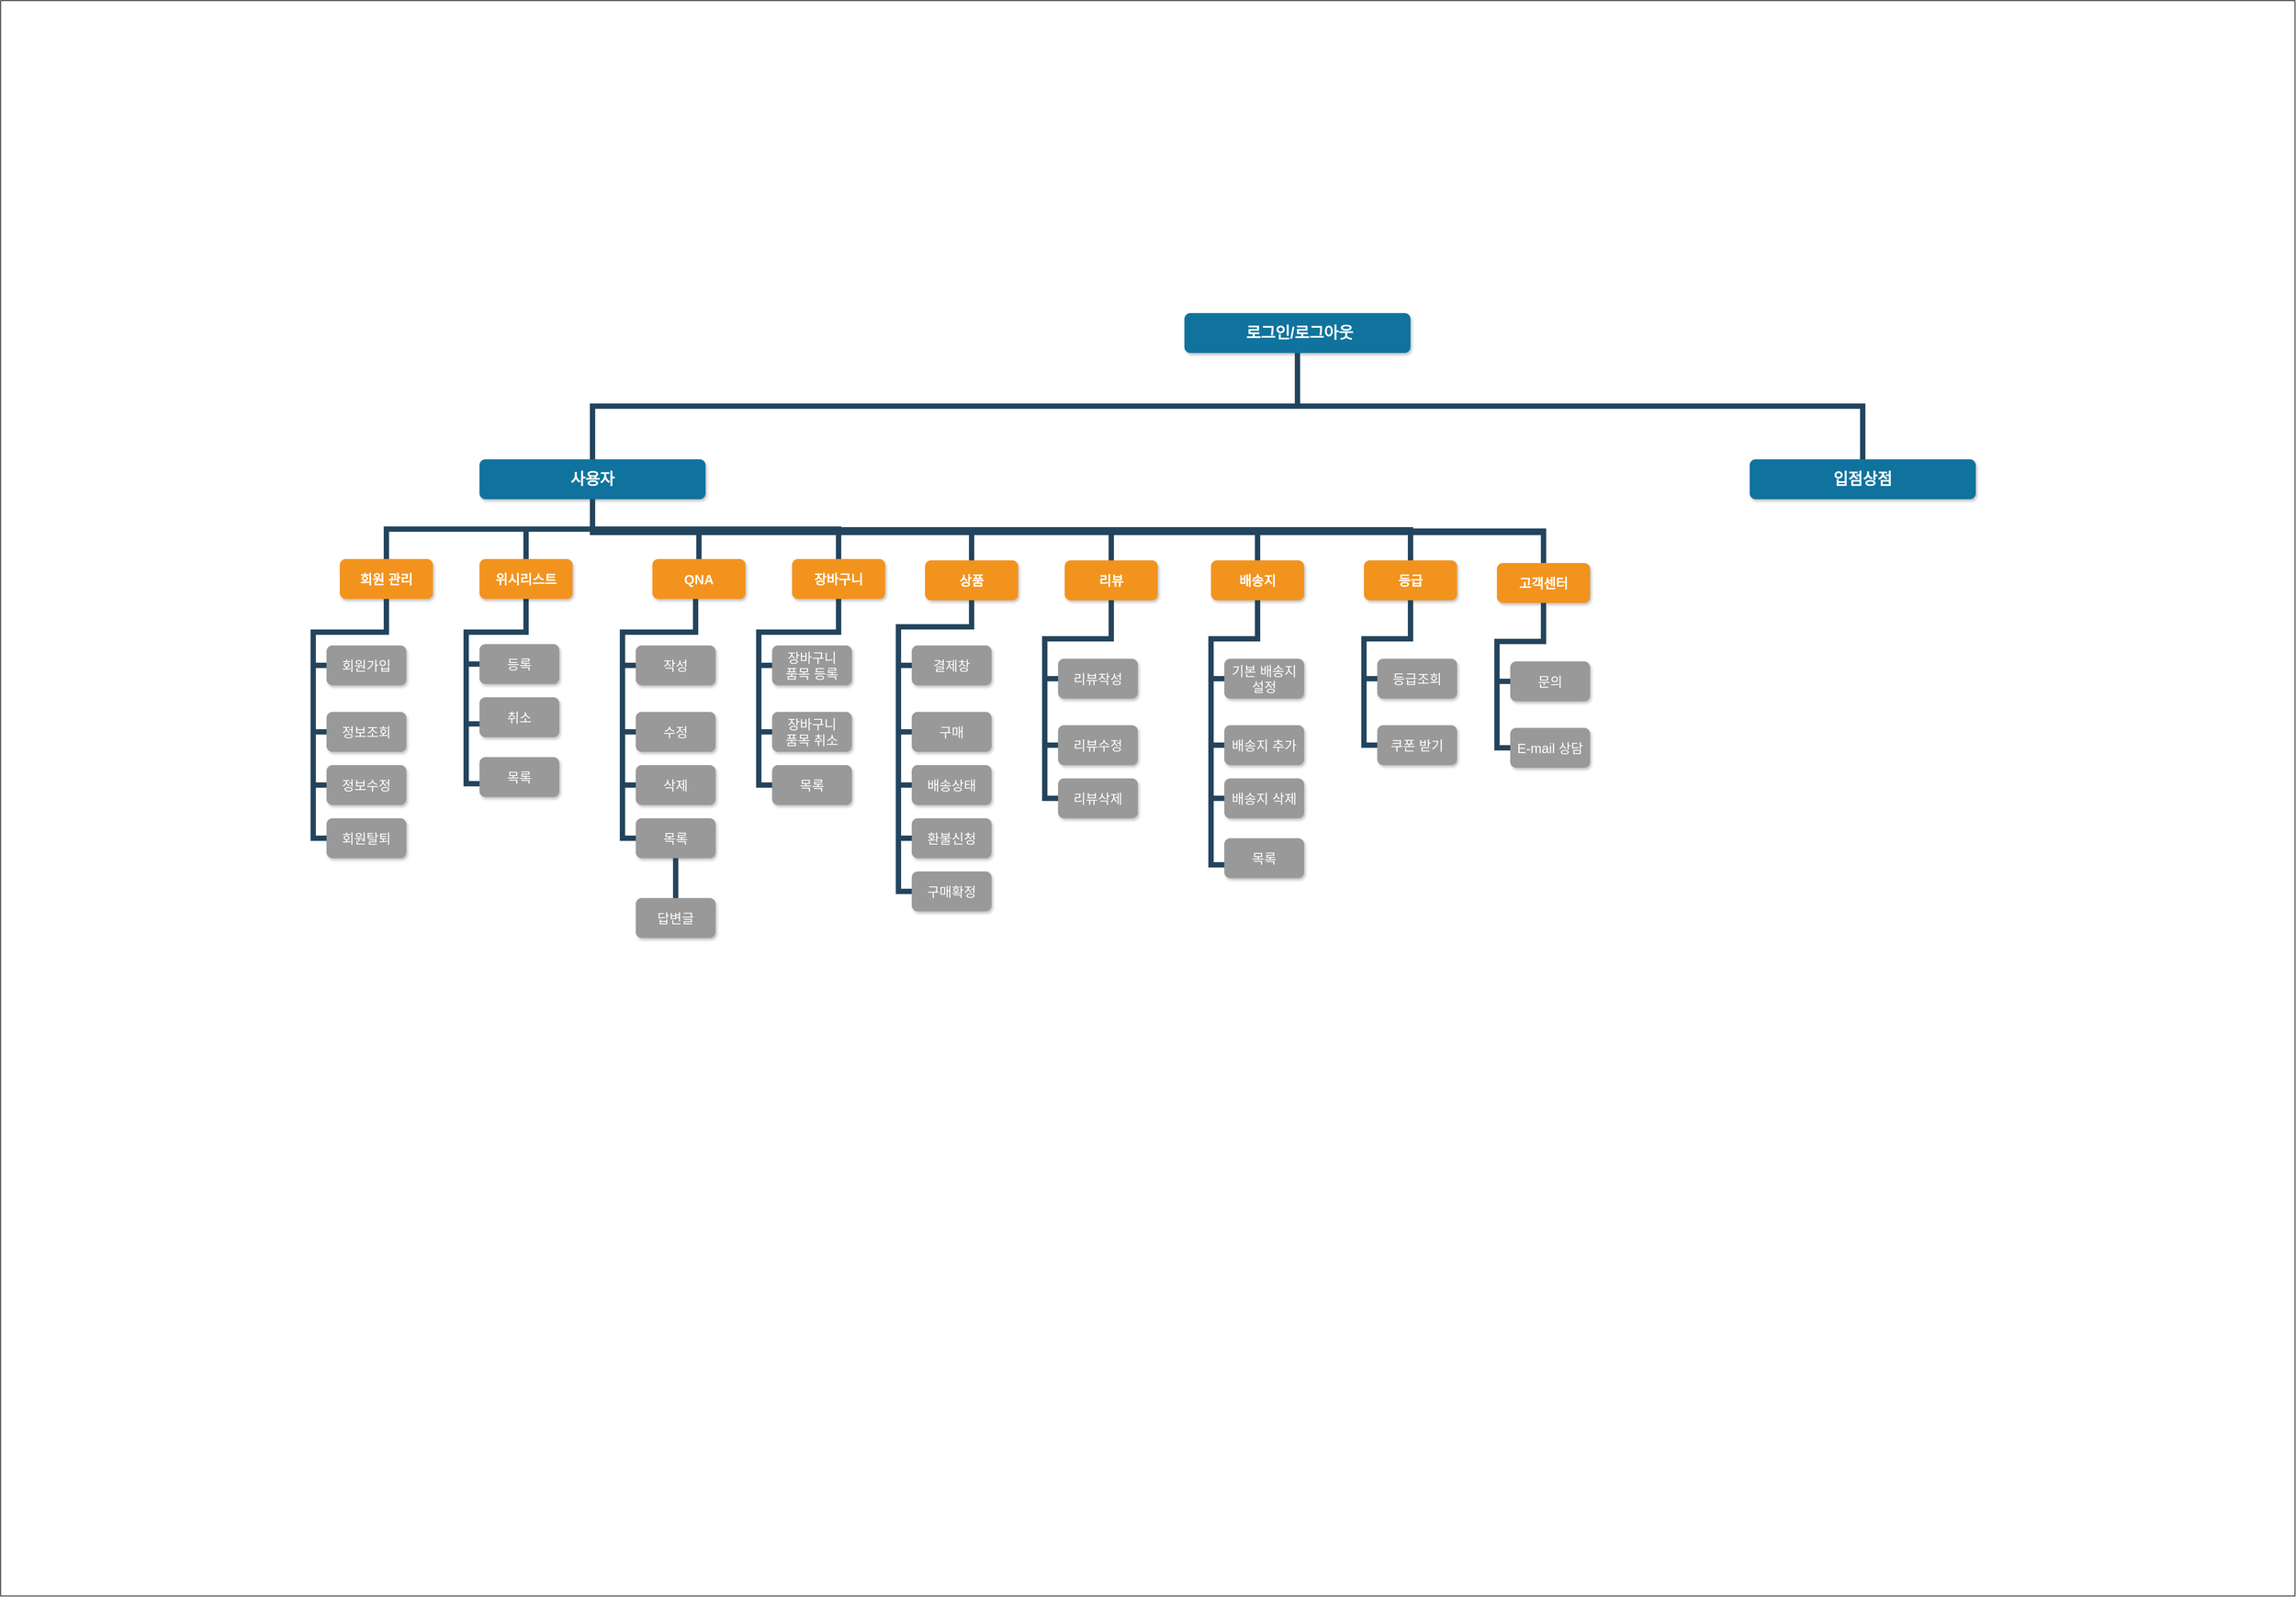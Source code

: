 <mxfile version="12.9.9" type="device"><diagram name="Page-1" id="64c3da0e-402f-94eb-ee01-a36477274f13"><mxGraphModel dx="2982" dy="2594" grid="1" gridSize="10" guides="1" tooltips="1" connect="1" arrows="1" fold="1" page="1" pageScale="1" pageWidth="1169" pageHeight="826" background="#ffffff" math="0" shadow="0"><root><mxCell id="0"/><mxCell id="1" parent="0"/><mxCell id="Bt4oq-Rtbrqn-x295U_v-329" value="" style="rounded=0;whiteSpace=wrap;html=1;fontSize=20;" vertex="1" parent="1"><mxGeometry x="-350" y="-670" width="3450" height="2400" as="geometry"/></mxCell><mxCell id="2" value="사용자" style="whiteSpace=wrap;rounded=1;shadow=1;fillColor=#10739E;strokeColor=none;fontColor=#FFFFFF;fontStyle=1;fontSize=24" parent="1" vertex="1"><mxGeometry x="370" y="20" width="340" height="60" as="geometry"/></mxCell><mxCell id="3" value="회원 관리" style="whiteSpace=wrap;rounded=1;fillColor=#F2931E;strokeColor=none;shadow=1;fontColor=#FFFFFF;fontStyle=1;fontSize=20;" parent="1" vertex="1"><mxGeometry x="160" y="170.0" width="140" height="60" as="geometry"/></mxCell><mxCell id="6" value="장바구니" style="whiteSpace=wrap;rounded=1;fillColor=#F2931E;strokeColor=none;shadow=1;fontColor=#FFFFFF;fontStyle=1;fontSize=20;" parent="1" vertex="1"><mxGeometry x="840" y="170.0" width="140" height="60" as="geometry"/></mxCell><mxCell id="7" value="상품" style="whiteSpace=wrap;rounded=1;fillColor=#F2931E;strokeColor=none;shadow=1;fontColor=#FFFFFF;fontStyle=1;fontSize=20;" parent="1" vertex="1"><mxGeometry x="1040" y="172.0" width="140" height="60" as="geometry"/></mxCell><mxCell id="45" value="등록" style="whiteSpace=wrap;rounded=1;fillColor=#999999;strokeColor=none;shadow=1;fontColor=#FFFFFF;fontStyle=0;fontSize=20;" parent="1" vertex="1"><mxGeometry x="370.0" y="298.0" width="120" height="60" as="geometry"/></mxCell><mxCell id="46" value="취소" style="whiteSpace=wrap;rounded=1;fillColor=#999999;strokeColor=none;shadow=1;fontColor=#FFFFFF;fontStyle=0;fontSize=20;" parent="1" vertex="1"><mxGeometry x="370.0" y="378.0" width="120" height="60" as="geometry"/></mxCell><mxCell id="103" value="" style="edgeStyle=elbowEdgeStyle;elbow=vertical;rounded=0;fontColor=#000000;endArrow=none;endFill=0;strokeWidth=8;strokeColor=#23445D;" parent="1" source="3" edge="1"><mxGeometry width="100" height="100" relative="1" as="geometry"><mxPoint x="20" y="290" as="sourcePoint"/><mxPoint x="120" y="330" as="targetPoint"/></mxGeometry></mxCell><mxCell id="105" value="" style="edgeStyle=elbowEdgeStyle;elbow=horizontal;rounded=0;fontColor=#000000;endArrow=none;endFill=0;strokeWidth=8;strokeColor=#23445D;" parent="1" edge="1"><mxGeometry width="100" height="100" relative="1" as="geometry"><mxPoint x="140" y="330" as="sourcePoint"/><mxPoint x="140" y="430" as="targetPoint"/><Array as="points"><mxPoint x="120" y="380"/></Array></mxGeometry></mxCell><mxCell id="106" value="" style="edgeStyle=elbowEdgeStyle;elbow=horizontal;rounded=0;fontColor=#000000;endArrow=none;endFill=0;strokeWidth=8;strokeColor=#23445D;" parent="1" edge="1"><mxGeometry width="100" height="100" relative="1" as="geometry"><mxPoint x="140" y="330" as="sourcePoint"/><mxPoint x="140" y="510" as="targetPoint"/><Array as="points"><mxPoint x="120" y="400"/></Array></mxGeometry></mxCell><mxCell id="110" value="" style="edgeStyle=elbowEdgeStyle;elbow=horizontal;rounded=0;fontColor=#000000;endArrow=none;endFill=0;strokeWidth=8;strokeColor=#23445D;" parent="1" edge="1"><mxGeometry width="100" height="100" relative="1" as="geometry"><mxPoint x="140" y="330" as="sourcePoint"/><mxPoint x="140" y="590" as="targetPoint"/><Array as="points"><mxPoint x="120" y="430"/></Array></mxGeometry></mxCell><mxCell id="116" value="" style="edgeStyle=elbowEdgeStyle;elbow=vertical;rounded=0;fontColor=#000000;endArrow=none;endFill=0;strokeWidth=8;strokeColor=#23445D;exitX=0.5;exitY=1;exitDx=0;exitDy=0;" parent="1" source="Bt4oq-Rtbrqn-x295U_v-244" edge="1"><mxGeometry width="100" height="100" relative="1" as="geometry"><mxPoint x="528.5" y="230" as="sourcePoint"/><mxPoint x="350" y="330" as="targetPoint"/></mxGeometry></mxCell><mxCell id="118" value="" style="edgeStyle=elbowEdgeStyle;elbow=horizontal;rounded=0;fontColor=#000000;endArrow=none;endFill=0;strokeWidth=8;strokeColor=#23445D;" parent="1" target="45" edge="1"><mxGeometry width="100" height="100" relative="1" as="geometry"><mxPoint x="370.0" y="328" as="sourcePoint"/><mxPoint x="360.0" y="428" as="targetPoint"/><Array as="points"><mxPoint x="350" y="378"/></Array></mxGeometry></mxCell><mxCell id="119" value="" style="edgeStyle=elbowEdgeStyle;elbow=horizontal;rounded=0;fontColor=#000000;endArrow=none;endFill=0;strokeWidth=8;strokeColor=#23445D;" parent="1" target="46" edge="1"><mxGeometry width="100" height="100" relative="1" as="geometry"><mxPoint x="370.0" y="328" as="sourcePoint"/><mxPoint x="360.0" y="508" as="targetPoint"/><Array as="points"><mxPoint x="350" y="418"/></Array></mxGeometry></mxCell><mxCell id="135" value="장바구니&#10;품목 취소" style="whiteSpace=wrap;rounded=1;fillColor=#999999;strokeColor=none;shadow=1;fontColor=#FFFFFF;fontStyle=0;fontSize=20;" parent="1" vertex="1"><mxGeometry x="810.0" y="400.0" width="120" height="60" as="geometry"/></mxCell><mxCell id="136" value="목록" style="whiteSpace=wrap;rounded=1;fillColor=#999999;strokeColor=none;shadow=1;fontColor=#FFFFFF;fontStyle=0;fontSize=20;" parent="1" vertex="1"><mxGeometry x="810.0" y="480.0" width="120" height="60" as="geometry"/></mxCell><mxCell id="145" value="" style="edgeStyle=elbowEdgeStyle;elbow=horizontal;rounded=0;fontColor=#000000;endArrow=none;endFill=0;strokeWidth=8;strokeColor=#23445D;fontSize=20;" parent="1" target="135" edge="1"><mxGeometry width="100" height="100" relative="1" as="geometry"><mxPoint x="810.0" y="330" as="sourcePoint"/><mxPoint x="800.0" y="430" as="targetPoint"/><Array as="points"><mxPoint x="790" y="380"/></Array></mxGeometry></mxCell><mxCell id="146" value="" style="edgeStyle=elbowEdgeStyle;elbow=horizontal;rounded=0;fontColor=#000000;endArrow=none;endFill=0;strokeWidth=8;strokeColor=#23445D;fontSize=20;" parent="1" target="136" edge="1"><mxGeometry width="100" height="100" relative="1" as="geometry"><mxPoint x="810.0" y="330" as="sourcePoint"/><mxPoint x="800.0" y="510" as="targetPoint"/><Array as="points"><mxPoint x="790" y="420"/></Array></mxGeometry></mxCell><mxCell id="157" value="구매" style="whiteSpace=wrap;rounded=1;fillColor=#999999;strokeColor=none;shadow=1;fontColor=#FFFFFF;fontStyle=0;fontSize=20;" parent="1" vertex="1"><mxGeometry x="1020.0" y="400.0" width="120" height="60" as="geometry"/></mxCell><mxCell id="158" value="배송상태" style="whiteSpace=wrap;rounded=1;fillColor=#999999;strokeColor=none;shadow=1;fontColor=#FFFFFF;fontStyle=0;fontSize=20;" parent="1" vertex="1"><mxGeometry x="1020" y="480.0" width="120" height="60" as="geometry"/></mxCell><mxCell id="159" value="환불신청" style="whiteSpace=wrap;rounded=1;fillColor=#999999;strokeColor=none;shadow=1;fontColor=#FFFFFF;fontStyle=0;fontSize=20;" parent="1" vertex="1"><mxGeometry x="1020.0" y="560.0" width="120" height="60" as="geometry"/></mxCell><mxCell id="160" value="구매확정" style="whiteSpace=wrap;rounded=1;fillColor=#999999;strokeColor=none;shadow=1;fontColor=#FFFFFF;fontStyle=0;fontSize=20;" parent="1" vertex="1"><mxGeometry x="1020" y="640.0" width="120" height="60" as="geometry"/></mxCell><mxCell id="167" value="" style="edgeStyle=elbowEdgeStyle;elbow=horizontal;rounded=0;fontColor=#000000;endArrow=none;endFill=0;strokeWidth=8;strokeColor=#23445D;fontSize=20;" parent="1" target="157" edge="1"><mxGeometry width="100" height="100" relative="1" as="geometry"><mxPoint x="1020" y="330" as="sourcePoint"/><mxPoint x="1010.0" y="430.0" as="targetPoint"/><Array as="points"><mxPoint x="1000" y="380.0"/></Array></mxGeometry></mxCell><mxCell id="168" value="" style="edgeStyle=elbowEdgeStyle;elbow=horizontal;rounded=0;fontColor=#000000;endArrow=none;endFill=0;strokeWidth=8;strokeColor=#23445D;fontSize=20;" parent="1" target="158" edge="1"><mxGeometry width="100" height="100" relative="1" as="geometry"><mxPoint x="1020" y="330" as="sourcePoint"/><mxPoint x="1010.0" y="510.0" as="targetPoint"/><Array as="points"><mxPoint x="1000" y="420.0"/></Array></mxGeometry></mxCell><mxCell id="170" value="" style="edgeStyle=elbowEdgeStyle;elbow=horizontal;rounded=0;fontColor=#000000;endArrow=none;endFill=0;strokeWidth=8;strokeColor=#23445D;fontSize=20;" parent="1" target="160" edge="1"><mxGeometry width="100" height="100" relative="1" as="geometry"><mxPoint x="1020" y="330" as="sourcePoint"/><mxPoint x="1010" y="670.0" as="targetPoint"/><Array as="points"><mxPoint x="1000" y="500.0"/></Array></mxGeometry></mxCell><mxCell id="171" value="" style="edgeStyle=elbowEdgeStyle;elbow=horizontal;rounded=0;fontColor=#000000;endArrow=none;endFill=0;strokeWidth=8;strokeColor=#23445D;fontSize=20;" parent="1" target="159" edge="1"><mxGeometry width="100" height="100" relative="1" as="geometry"><mxPoint x="1000" y="300" as="sourcePoint"/><mxPoint x="1010.0" y="590.0" as="targetPoint"/><Array as="points"><mxPoint x="1000" y="470.0"/></Array></mxGeometry></mxCell><mxCell id="221" value="" style="edgeStyle=elbowEdgeStyle;elbow=vertical;rounded=0;fontColor=#000000;endArrow=none;endFill=0;strokeWidth=8;strokeColor=#23445D;fontSize=20;" parent="1" source="6" edge="1"><mxGeometry width="100" height="100" relative="1" as="geometry"><mxPoint x="780" y="270" as="sourcePoint"/><mxPoint x="790" y="330" as="targetPoint"/></mxGeometry></mxCell><mxCell id="223" value="" style="edgeStyle=elbowEdgeStyle;elbow=vertical;rounded=0;fontColor=#000000;endArrow=none;endFill=0;strokeWidth=8;strokeColor=#23445D;fontSize=20;" parent="1" source="7" edge="1"><mxGeometry width="100" height="100" relative="1" as="geometry"><mxPoint x="1280" y="302" as="sourcePoint"/><mxPoint x="1000" y="312" as="targetPoint"/><Array as="points"><mxPoint x="1030" y="272"/><mxPoint x="1100" y="312"/></Array></mxGeometry></mxCell><mxCell id="229" value="" style="edgeStyle=elbowEdgeStyle;elbow=vertical;rounded=0;fontColor=#000000;endArrow=none;endFill=0;strokeWidth=8;strokeColor=#23445D;" parent="1" source="2" target="3" edge="1"><mxGeometry width="100" height="100" relative="1" as="geometry"><mxPoint x="540" y="140" as="sourcePoint"/><mxPoint x="640" y="40" as="targetPoint"/></mxGeometry></mxCell><mxCell id="230" value="" style="edgeStyle=elbowEdgeStyle;elbow=vertical;rounded=0;fontColor=#000000;endArrow=none;endFill=0;strokeWidth=8;strokeColor=#23445D;entryX=0.5;entryY=0;entryDx=0;entryDy=0;" parent="1" source="2" target="Bt4oq-Rtbrqn-x295U_v-244" edge="1"><mxGeometry width="100" height="100" relative="1" as="geometry"><mxPoint x="550" y="150" as="sourcePoint"/><mxPoint x="487" y="170" as="targetPoint"/></mxGeometry></mxCell><mxCell id="231" value="" style="edgeStyle=elbowEdgeStyle;elbow=vertical;rounded=0;fontColor=#000000;endArrow=none;endFill=0;strokeWidth=8;strokeColor=#23445D;" parent="1" source="2" target="6" edge="1"><mxGeometry width="100" height="100" relative="1" as="geometry"><mxPoint x="560" y="160" as="sourcePoint"/><mxPoint x="660" y="60" as="targetPoint"/></mxGeometry></mxCell><mxCell id="232" value="" style="edgeStyle=elbowEdgeStyle;elbow=vertical;rounded=0;fontColor=#000000;endArrow=none;endFill=0;strokeWidth=8;strokeColor=#23445D;" parent="1" source="2" target="7" edge="1"><mxGeometry width="100" height="100" relative="1" as="geometry"><mxPoint x="570" y="170" as="sourcePoint"/><mxPoint x="670" y="70" as="targetPoint"/></mxGeometry></mxCell><mxCell id="233" value="" style="edgeStyle=elbowEdgeStyle;elbow=vertical;rounded=0;fontColor=#000000;endArrow=none;endFill=0;strokeWidth=8;strokeColor=#23445D;entryX=0.5;entryY=0;entryDx=0;entryDy=0;" parent="1" source="2" target="Bt4oq-Rtbrqn-x295U_v-294" edge="1"><mxGeometry width="100" height="100" relative="1" as="geometry"><mxPoint x="580" y="180" as="sourcePoint"/><mxPoint x="1710.0" y="170.0" as="targetPoint"/></mxGeometry></mxCell><mxCell id="234" value="" style="edgeStyle=elbowEdgeStyle;elbow=vertical;rounded=0;fontColor=#000000;endArrow=none;endFill=0;strokeWidth=8;strokeColor=#23445D;" parent="1" source="2" edge="1"><mxGeometry width="100" height="100" relative="1" as="geometry"><mxPoint x="590" y="190" as="sourcePoint"/><mxPoint x="1970" y="160" as="targetPoint"/><Array as="points"><mxPoint x="1270" y="130"/></Array></mxGeometry></mxCell><mxCell id="Bt4oq-Rtbrqn-x295U_v-234" value=" 로그인/로그아웃" style="whiteSpace=wrap;rounded=1;shadow=1;fillColor=#10739E;strokeColor=none;fontColor=#FFFFFF;fontStyle=1;fontSize=24" vertex="1" parent="1"><mxGeometry x="1430" y="-200" width="340" height="60" as="geometry"/></mxCell><mxCell id="Bt4oq-Rtbrqn-x295U_v-235" value="" style="edgeStyle=elbowEdgeStyle;elbow=vertical;rounded=0;fontColor=#000000;endArrow=none;endFill=0;strokeWidth=8;strokeColor=#23445D;exitX=0.5;exitY=1;exitDx=0;exitDy=0;entryX=0.5;entryY=0;entryDx=0;entryDy=0;" edge="1" parent="1" source="Bt4oq-Rtbrqn-x295U_v-234" target="2"><mxGeometry width="100" height="100" relative="1" as="geometry"><mxPoint x="1180" y="120" as="sourcePoint"/><mxPoint x="2090" y="180" as="targetPoint"/></mxGeometry></mxCell><mxCell id="Bt4oq-Rtbrqn-x295U_v-237" value="회원가입" style="whiteSpace=wrap;rounded=1;fillColor=#999999;strokeColor=none;shadow=1;fontColor=#FFFFFF;fontStyle=0;fontSize=20;" vertex="1" parent="1"><mxGeometry x="140.0" y="300.0" width="120" height="60" as="geometry"/></mxCell><mxCell id="Bt4oq-Rtbrqn-x295U_v-239" value="정보조회" style="whiteSpace=wrap;rounded=1;fillColor=#999999;strokeColor=none;shadow=1;fontColor=#FFFFFF;fontStyle=0;fontSize=20;" vertex="1" parent="1"><mxGeometry x="140.0" y="400.0" width="120" height="60" as="geometry"/></mxCell><mxCell id="Bt4oq-Rtbrqn-x295U_v-241" value="정보수정" style="whiteSpace=wrap;rounded=1;fillColor=#999999;strokeColor=none;shadow=1;fontColor=#FFFFFF;fontStyle=0;fontSize=20;" vertex="1" parent="1"><mxGeometry x="140.0" y="480.0" width="120" height="60" as="geometry"/></mxCell><mxCell id="Bt4oq-Rtbrqn-x295U_v-243" value="회원탈퇴" style="whiteSpace=wrap;rounded=1;fillColor=#999999;strokeColor=none;shadow=1;fontColor=#FFFFFF;fontStyle=0;fontSize=20;" vertex="1" parent="1"><mxGeometry x="140.0" y="560.0" width="120" height="60" as="geometry"/></mxCell><mxCell id="Bt4oq-Rtbrqn-x295U_v-244" value="위시리스트" style="whiteSpace=wrap;rounded=1;fillColor=#F2931E;strokeColor=none;shadow=1;fontColor=#FFFFFF;fontStyle=1;fontSize=20;" vertex="1" parent="1"><mxGeometry x="370" y="170.0" width="140" height="60" as="geometry"/></mxCell><mxCell id="Bt4oq-Rtbrqn-x295U_v-255" value="목록" style="whiteSpace=wrap;rounded=1;fillColor=#999999;strokeColor=none;shadow=1;fontColor=#FFFFFF;fontStyle=0;fontSize=20;" vertex="1" parent="1"><mxGeometry x="370.0" y="468.0" width="120" height="60" as="geometry"/></mxCell><mxCell id="Bt4oq-Rtbrqn-x295U_v-256" value="" style="edgeStyle=elbowEdgeStyle;elbow=horizontal;rounded=0;fontColor=#000000;endArrow=none;endFill=0;strokeWidth=8;strokeColor=#23445D;" edge="1" parent="1"><mxGeometry width="100" height="100" relative="1" as="geometry"><mxPoint x="370.0" y="418" as="sourcePoint"/><mxPoint x="370" y="508" as="targetPoint"/><Array as="points"><mxPoint x="350" y="508"/></Array></mxGeometry></mxCell><mxCell id="Bt4oq-Rtbrqn-x295U_v-257" value="QNA" style="whiteSpace=wrap;rounded=1;fillColor=#F2931E;strokeColor=none;shadow=1;fontColor=#FFFFFF;fontStyle=1;fontSize=20;" vertex="1" parent="1"><mxGeometry x="630" y="170.0" width="140" height="60" as="geometry"/></mxCell><mxCell id="Bt4oq-Rtbrqn-x295U_v-258" value="" style="edgeStyle=elbowEdgeStyle;elbow=vertical;rounded=0;fontColor=#000000;endArrow=none;endFill=0;strokeWidth=8;strokeColor=#23445D;entryX=0.5;entryY=0;entryDx=0;entryDy=0;exitX=0.5;exitY=1;exitDx=0;exitDy=0;" edge="1" parent="1" source="2" target="Bt4oq-Rtbrqn-x295U_v-257"><mxGeometry width="100" height="100" relative="1" as="geometry"><mxPoint x="550" y="90" as="sourcePoint"/><mxPoint x="980" y="180" as="targetPoint"/></mxGeometry></mxCell><mxCell id="Bt4oq-Rtbrqn-x295U_v-259" value="" style="edgeStyle=elbowEdgeStyle;elbow=vertical;rounded=0;fontColor=#000000;endArrow=none;endFill=0;strokeWidth=8;strokeColor=#23445D;" edge="1" parent="1"><mxGeometry width="100" height="100" relative="1" as="geometry"><mxPoint x="695" y="230" as="sourcePoint"/><mxPoint x="585" y="330" as="targetPoint"/></mxGeometry></mxCell><mxCell id="Bt4oq-Rtbrqn-x295U_v-260" value="" style="edgeStyle=elbowEdgeStyle;elbow=horizontal;rounded=0;fontColor=#000000;endArrow=none;endFill=0;strokeWidth=8;strokeColor=#23445D;" edge="1" parent="1"><mxGeometry width="100" height="100" relative="1" as="geometry"><mxPoint x="605" y="330" as="sourcePoint"/><mxPoint x="605" y="430" as="targetPoint"/><Array as="points"><mxPoint x="585" y="380"/></Array></mxGeometry></mxCell><mxCell id="Bt4oq-Rtbrqn-x295U_v-261" value="" style="edgeStyle=elbowEdgeStyle;elbow=horizontal;rounded=0;fontColor=#000000;endArrow=none;endFill=0;strokeWidth=8;strokeColor=#23445D;" edge="1" parent="1"><mxGeometry width="100" height="100" relative="1" as="geometry"><mxPoint x="605" y="330" as="sourcePoint"/><mxPoint x="605" y="510" as="targetPoint"/><Array as="points"><mxPoint x="585" y="400"/></Array></mxGeometry></mxCell><mxCell id="Bt4oq-Rtbrqn-x295U_v-262" value="" style="edgeStyle=elbowEdgeStyle;elbow=horizontal;rounded=0;fontColor=#000000;endArrow=none;endFill=0;strokeWidth=8;strokeColor=#23445D;" edge="1" parent="1"><mxGeometry width="100" height="100" relative="1" as="geometry"><mxPoint x="605" y="330" as="sourcePoint"/><mxPoint x="605" y="590" as="targetPoint"/><Array as="points"><mxPoint x="585" y="430"/></Array></mxGeometry></mxCell><mxCell id="Bt4oq-Rtbrqn-x295U_v-263" value="작성" style="whiteSpace=wrap;rounded=1;fillColor=#999999;strokeColor=none;shadow=1;fontColor=#FFFFFF;fontStyle=0;fontSize=20;" vertex="1" parent="1"><mxGeometry x="605" y="300.0" width="120" height="60" as="geometry"/></mxCell><mxCell id="Bt4oq-Rtbrqn-x295U_v-264" value="수정" style="whiteSpace=wrap;rounded=1;fillColor=#999999;strokeColor=none;shadow=1;fontColor=#FFFFFF;fontStyle=0;fontSize=20;" vertex="1" parent="1"><mxGeometry x="605" y="400.0" width="120" height="60" as="geometry"/></mxCell><mxCell id="Bt4oq-Rtbrqn-x295U_v-265" value="삭제" style="whiteSpace=wrap;rounded=1;fillColor=#999999;strokeColor=none;shadow=1;fontColor=#FFFFFF;fontStyle=0;fontSize=20;" vertex="1" parent="1"><mxGeometry x="605" y="480.0" width="120" height="60" as="geometry"/></mxCell><mxCell id="Bt4oq-Rtbrqn-x295U_v-266" value="목록" style="whiteSpace=wrap;rounded=1;fillColor=#999999;strokeColor=none;shadow=1;fontColor=#FFFFFF;fontStyle=0;fontSize=20;" vertex="1" parent="1"><mxGeometry x="605" y="560.0" width="120" height="60" as="geometry"/></mxCell><mxCell id="Bt4oq-Rtbrqn-x295U_v-267" value="답변글" style="whiteSpace=wrap;rounded=1;fillColor=#999999;strokeColor=none;shadow=1;fontColor=#FFFFFF;fontStyle=0;fontSize=20;" vertex="1" parent="1"><mxGeometry x="605" y="680.0" width="120" height="60" as="geometry"/></mxCell><mxCell id="Bt4oq-Rtbrqn-x295U_v-268" value="" style="edgeStyle=elbowEdgeStyle;elbow=horizontal;rounded=0;fontColor=#000000;endArrow=none;endFill=0;strokeWidth=8;strokeColor=#23445D;exitX=0.5;exitY=1;exitDx=0;exitDy=0;entryX=0.5;entryY=0;entryDx=0;entryDy=0;" edge="1" parent="1" source="Bt4oq-Rtbrqn-x295U_v-266" target="Bt4oq-Rtbrqn-x295U_v-267"><mxGeometry width="100" height="100" relative="1" as="geometry"><mxPoint x="500" y="370" as="sourcePoint"/><mxPoint x="500" y="720" as="targetPoint"/><Array as="points"><mxPoint x="665" y="650"/></Array></mxGeometry></mxCell><mxCell id="Bt4oq-Rtbrqn-x295U_v-269" value="장바구니&#10;품목 등록" style="whiteSpace=wrap;rounded=1;fillColor=#999999;strokeColor=none;shadow=1;fontColor=#FFFFFF;fontStyle=0;fontSize=20;" vertex="1" parent="1"><mxGeometry x="810.0" y="300.0" width="120" height="60" as="geometry"/></mxCell><mxCell id="Bt4oq-Rtbrqn-x295U_v-271" value="결제창" style="whiteSpace=wrap;rounded=1;fillColor=#999999;strokeColor=none;shadow=1;fontColor=#FFFFFF;fontStyle=0;fontSize=20;" vertex="1" parent="1"><mxGeometry x="1020.0" y="300.0" width="120" height="60" as="geometry"/></mxCell><mxCell id="Bt4oq-Rtbrqn-x295U_v-282" value="리뷰" style="whiteSpace=wrap;rounded=1;fillColor=#F2931E;strokeColor=none;shadow=1;fontColor=#FFFFFF;fontStyle=1;fontSize=20;" vertex="1" parent="1"><mxGeometry x="1250" y="172.0" width="140" height="60" as="geometry"/></mxCell><mxCell id="Bt4oq-Rtbrqn-x295U_v-283" value="리뷰수정" style="whiteSpace=wrap;rounded=1;fillColor=#999999;strokeColor=none;shadow=1;fontColor=#FFFFFF;fontStyle=0;fontSize=20;" vertex="1" parent="1"><mxGeometry x="1240.0" y="420.0" width="120" height="60" as="geometry"/></mxCell><mxCell id="Bt4oq-Rtbrqn-x295U_v-284" value="리뷰삭제" style="whiteSpace=wrap;rounded=1;fillColor=#999999;strokeColor=none;shadow=1;fontColor=#FFFFFF;fontStyle=0;fontSize=20;" vertex="1" parent="1"><mxGeometry x="1240" y="500.0" width="120" height="60" as="geometry"/></mxCell><mxCell id="Bt4oq-Rtbrqn-x295U_v-287" value="" style="edgeStyle=elbowEdgeStyle;elbow=horizontal;rounded=0;fontColor=#000000;endArrow=none;endFill=0;strokeWidth=8;strokeColor=#23445D;fontSize=20;" edge="1" parent="1"><mxGeometry width="100" height="100" relative="1" as="geometry"><mxPoint x="1240.0" y="350" as="sourcePoint"/><mxPoint x="1240.0" y="450" as="targetPoint"/><Array as="points"><mxPoint x="1220" y="400.0"/></Array></mxGeometry></mxCell><mxCell id="Bt4oq-Rtbrqn-x295U_v-288" value="" style="edgeStyle=elbowEdgeStyle;elbow=horizontal;rounded=0;fontColor=#000000;endArrow=none;endFill=0;strokeWidth=8;strokeColor=#23445D;fontSize=20;" edge="1" parent="1"><mxGeometry width="100" height="100" relative="1" as="geometry"><mxPoint x="1240.0" y="350" as="sourcePoint"/><mxPoint x="1240.0" y="530" as="targetPoint"/><Array as="points"><mxPoint x="1220" y="440.0"/></Array></mxGeometry></mxCell><mxCell id="Bt4oq-Rtbrqn-x295U_v-291" value="" style="edgeStyle=elbowEdgeStyle;elbow=vertical;rounded=0;fontColor=#000000;endArrow=none;endFill=0;strokeWidth=8;strokeColor=#23445D;fontSize=20;" edge="1" parent="1" source="Bt4oq-Rtbrqn-x295U_v-282"><mxGeometry width="100" height="100" relative="1" as="geometry"><mxPoint x="1570" y="320" as="sourcePoint"/><mxPoint x="1220" y="370" as="targetPoint"/><Array as="points"><mxPoint x="1320" y="290"/><mxPoint x="1390" y="330"/></Array></mxGeometry></mxCell><mxCell id="Bt4oq-Rtbrqn-x295U_v-292" value="리뷰작성" style="whiteSpace=wrap;rounded=1;fillColor=#999999;strokeColor=none;shadow=1;fontColor=#FFFFFF;fontStyle=0;fontSize=20;" vertex="1" parent="1"><mxGeometry x="1240.0" y="320.0" width="120" height="60" as="geometry"/></mxCell><mxCell id="Bt4oq-Rtbrqn-x295U_v-293" value="" style="edgeStyle=elbowEdgeStyle;elbow=vertical;rounded=0;fontColor=#000000;endArrow=none;endFill=0;strokeWidth=8;strokeColor=#23445D;entryX=0.5;entryY=0;entryDx=0;entryDy=0;exitX=0.5;exitY=1;exitDx=0;exitDy=0;" edge="1" parent="1" source="2" target="Bt4oq-Rtbrqn-x295U_v-282"><mxGeometry width="100" height="100" relative="1" as="geometry"><mxPoint x="550" y="90" as="sourcePoint"/><mxPoint x="1120.0" y="182.0" as="targetPoint"/><Array as="points"/></mxGeometry></mxCell><mxCell id="Bt4oq-Rtbrqn-x295U_v-294" value="배송지" style="whiteSpace=wrap;rounded=1;fillColor=#F2931E;strokeColor=none;shadow=1;fontColor=#FFFFFF;fontStyle=1;fontSize=20;" vertex="1" parent="1"><mxGeometry x="1470" y="172.0" width="140" height="60" as="geometry"/></mxCell><mxCell id="Bt4oq-Rtbrqn-x295U_v-295" value="배송지 추가" style="whiteSpace=wrap;rounded=1;fillColor=#999999;strokeColor=none;shadow=1;fontColor=#FFFFFF;fontStyle=0;fontSize=20;" vertex="1" parent="1"><mxGeometry x="1490.0" y="420.0" width="120" height="60" as="geometry"/></mxCell><mxCell id="Bt4oq-Rtbrqn-x295U_v-296" value="배송지 삭제" style="whiteSpace=wrap;rounded=1;fillColor=#999999;strokeColor=none;shadow=1;fontColor=#FFFFFF;fontStyle=0;fontSize=20;" vertex="1" parent="1"><mxGeometry x="1490" y="500.0" width="120" height="60" as="geometry"/></mxCell><mxCell id="Bt4oq-Rtbrqn-x295U_v-297" value="" style="edgeStyle=elbowEdgeStyle;elbow=horizontal;rounded=0;fontColor=#000000;endArrow=none;endFill=0;strokeWidth=8;strokeColor=#23445D;fontSize=20;" edge="1" parent="1"><mxGeometry width="100" height="100" relative="1" as="geometry"><mxPoint x="1490.0" y="350" as="sourcePoint"/><mxPoint x="1490.0" y="450" as="targetPoint"/><Array as="points"><mxPoint x="1470" y="400.0"/></Array></mxGeometry></mxCell><mxCell id="Bt4oq-Rtbrqn-x295U_v-298" value="" style="edgeStyle=elbowEdgeStyle;elbow=horizontal;rounded=0;fontColor=#000000;endArrow=none;endFill=0;strokeWidth=8;strokeColor=#23445D;fontSize=20;" edge="1" parent="1"><mxGeometry width="100" height="100" relative="1" as="geometry"><mxPoint x="1490.0" y="350" as="sourcePoint"/><mxPoint x="1490.0" y="530" as="targetPoint"/><Array as="points"><mxPoint x="1470" y="440.0"/></Array></mxGeometry></mxCell><mxCell id="Bt4oq-Rtbrqn-x295U_v-299" value="" style="edgeStyle=elbowEdgeStyle;elbow=vertical;rounded=0;fontColor=#000000;endArrow=none;endFill=0;strokeWidth=8;strokeColor=#23445D;fontSize=20;" edge="1" parent="1" source="Bt4oq-Rtbrqn-x295U_v-294"><mxGeometry width="100" height="100" relative="1" as="geometry"><mxPoint x="1960" y="320" as="sourcePoint"/><mxPoint x="1470" y="360" as="targetPoint"/><Array as="points"><mxPoint x="1710" y="290"/><mxPoint x="1780" y="330"/></Array></mxGeometry></mxCell><mxCell id="Bt4oq-Rtbrqn-x295U_v-300" value="기본 배송지&#10;설정" style="whiteSpace=wrap;rounded=1;fillColor=#999999;strokeColor=none;shadow=1;fontColor=#FFFFFF;fontStyle=0;fontSize=20;" vertex="1" parent="1"><mxGeometry x="1490.0" y="320.0" width="120" height="60" as="geometry"/></mxCell><mxCell id="Bt4oq-Rtbrqn-x295U_v-303" value="목록" style="whiteSpace=wrap;rounded=1;fillColor=#999999;strokeColor=none;shadow=1;fontColor=#FFFFFF;fontStyle=0;fontSize=20;" vertex="1" parent="1"><mxGeometry x="1490.0" y="590.0" width="120" height="60" as="geometry"/></mxCell><mxCell id="Bt4oq-Rtbrqn-x295U_v-304" value="" style="edgeStyle=elbowEdgeStyle;elbow=horizontal;rounded=0;fontColor=#000000;endArrow=none;endFill=0;strokeWidth=8;strokeColor=#23445D;fontSize=20;" edge="1" parent="1"><mxGeometry width="100" height="100" relative="1" as="geometry"><mxPoint x="1470.0" y="340" as="sourcePoint"/><mxPoint x="1490.0" y="630" as="targetPoint"/><Array as="points"><mxPoint x="1470" y="510.0"/></Array></mxGeometry></mxCell><mxCell id="Bt4oq-Rtbrqn-x295U_v-305" value="등급" style="whiteSpace=wrap;rounded=1;fillColor=#F2931E;strokeColor=none;shadow=1;fontColor=#FFFFFF;fontStyle=1;fontSize=20;" vertex="1" parent="1"><mxGeometry x="1700" y="172.0" width="140" height="60" as="geometry"/></mxCell><mxCell id="Bt4oq-Rtbrqn-x295U_v-306" value="쿠폰 받기" style="whiteSpace=wrap;rounded=1;fillColor=#999999;strokeColor=none;shadow=1;fontColor=#FFFFFF;fontStyle=0;fontSize=20;" vertex="1" parent="1"><mxGeometry x="1720.0" y="420.0" width="120" height="60" as="geometry"/></mxCell><mxCell id="Bt4oq-Rtbrqn-x295U_v-308" value="" style="edgeStyle=elbowEdgeStyle;elbow=horizontal;rounded=0;fontColor=#000000;endArrow=none;endFill=0;strokeWidth=8;strokeColor=#23445D;fontSize=20;" edge="1" parent="1"><mxGeometry width="100" height="100" relative="1" as="geometry"><mxPoint x="1720.0" y="350" as="sourcePoint"/><mxPoint x="1720.0" y="450" as="targetPoint"/><Array as="points"><mxPoint x="1700" y="400.0"/></Array></mxGeometry></mxCell><mxCell id="Bt4oq-Rtbrqn-x295U_v-310" value="" style="edgeStyle=elbowEdgeStyle;elbow=vertical;rounded=0;fontColor=#000000;endArrow=none;endFill=0;strokeWidth=8;strokeColor=#23445D;fontSize=20;" edge="1" parent="1" source="Bt4oq-Rtbrqn-x295U_v-305"><mxGeometry width="100" height="100" relative="1" as="geometry"><mxPoint x="2190" y="320" as="sourcePoint"/><mxPoint x="1700" y="360" as="targetPoint"/><Array as="points"><mxPoint x="1940" y="290"/><mxPoint x="2010" y="330"/></Array></mxGeometry></mxCell><mxCell id="Bt4oq-Rtbrqn-x295U_v-311" value="등급조회" style="whiteSpace=wrap;rounded=1;fillColor=#999999;strokeColor=none;shadow=1;fontColor=#FFFFFF;fontStyle=0;fontSize=20;" vertex="1" parent="1"><mxGeometry x="1720.0" y="320.0" width="120" height="60" as="geometry"/></mxCell><mxCell id="Bt4oq-Rtbrqn-x295U_v-314" value="" style="edgeStyle=elbowEdgeStyle;elbow=vertical;rounded=0;fontColor=#000000;endArrow=none;endFill=0;strokeWidth=8;strokeColor=#23445D;entryX=0.5;entryY=0;entryDx=0;entryDy=0;exitX=0.5;exitY=1;exitDx=0;exitDy=0;" edge="1" parent="1" source="2" target="Bt4oq-Rtbrqn-x295U_v-305"><mxGeometry width="100" height="100" relative="1" as="geometry"><mxPoint x="550" y="90.0" as="sourcePoint"/><mxPoint x="1550" y="182" as="targetPoint"/></mxGeometry></mxCell><mxCell id="Bt4oq-Rtbrqn-x295U_v-317" value="고객센터" style="whiteSpace=wrap;rounded=1;fillColor=#F2931E;strokeColor=none;shadow=1;fontColor=#FFFFFF;fontStyle=1;fontSize=20;" vertex="1" parent="1"><mxGeometry x="1900" y="176.0" width="140" height="60" as="geometry"/></mxCell><mxCell id="Bt4oq-Rtbrqn-x295U_v-318" value="E-mail 상담" style="whiteSpace=wrap;rounded=1;fillColor=#999999;strokeColor=none;shadow=1;fontColor=#FFFFFF;fontStyle=0;fontSize=20;" vertex="1" parent="1"><mxGeometry x="1920.0" y="424.0" width="120" height="60" as="geometry"/></mxCell><mxCell id="Bt4oq-Rtbrqn-x295U_v-319" value="" style="edgeStyle=elbowEdgeStyle;elbow=horizontal;rounded=0;fontColor=#000000;endArrow=none;endFill=0;strokeWidth=8;strokeColor=#23445D;fontSize=20;" edge="1" parent="1"><mxGeometry width="100" height="100" relative="1" as="geometry"><mxPoint x="1920.0" y="354" as="sourcePoint"/><mxPoint x="1920.0" y="454" as="targetPoint"/><Array as="points"><mxPoint x="1900" y="404.0"/></Array></mxGeometry></mxCell><mxCell id="Bt4oq-Rtbrqn-x295U_v-320" value="" style="edgeStyle=elbowEdgeStyle;elbow=vertical;rounded=0;fontColor=#000000;endArrow=none;endFill=0;strokeWidth=8;strokeColor=#23445D;fontSize=20;" edge="1" parent="1" source="Bt4oq-Rtbrqn-x295U_v-317"><mxGeometry width="100" height="100" relative="1" as="geometry"><mxPoint x="2390" y="324" as="sourcePoint"/><mxPoint x="1900" y="364" as="targetPoint"/><Array as="points"><mxPoint x="2140" y="294"/><mxPoint x="2210" y="334"/></Array></mxGeometry></mxCell><mxCell id="Bt4oq-Rtbrqn-x295U_v-321" value="문의" style="whiteSpace=wrap;rounded=1;fillColor=#999999;strokeColor=none;shadow=1;fontColor=#FFFFFF;fontStyle=0;fontSize=20;" vertex="1" parent="1"><mxGeometry x="1920.0" y="324.0" width="120" height="60" as="geometry"/></mxCell><mxCell id="Bt4oq-Rtbrqn-x295U_v-322" value="" style="edgeStyle=elbowEdgeStyle;elbow=vertical;rounded=0;fontColor=#000000;endArrow=none;endFill=0;strokeWidth=8;strokeColor=#23445D;entryX=0.5;entryY=0;entryDx=0;entryDy=0;exitX=0.5;exitY=1;exitDx=0;exitDy=0;" edge="1" parent="1" source="2" target="Bt4oq-Rtbrqn-x295U_v-317"><mxGeometry width="100" height="100" relative="1" as="geometry"><mxPoint x="550" y="90" as="sourcePoint"/><mxPoint x="1780" y="182" as="targetPoint"/></mxGeometry></mxCell><mxCell id="Bt4oq-Rtbrqn-x295U_v-323" value="입점상점" style="whiteSpace=wrap;rounded=1;shadow=1;fillColor=#10739E;strokeColor=none;fontColor=#FFFFFF;fontStyle=1;fontSize=24" vertex="1" parent="1"><mxGeometry x="2280" y="20" width="340" height="60" as="geometry"/></mxCell><mxCell id="Bt4oq-Rtbrqn-x295U_v-324" value="" style="edgeStyle=elbowEdgeStyle;elbow=vertical;rounded=0;fontColor=#000000;endArrow=none;endFill=0;strokeWidth=8;strokeColor=#23445D;exitX=0.5;exitY=1;exitDx=0;exitDy=0;entryX=0.5;entryY=0;entryDx=0;entryDy=0;" edge="1" parent="1" source="Bt4oq-Rtbrqn-x295U_v-234" target="Bt4oq-Rtbrqn-x295U_v-323"><mxGeometry width="100" height="100" relative="1" as="geometry"><mxPoint x="1610" y="-130.0" as="sourcePoint"/><mxPoint x="550" y="30.0" as="targetPoint"/></mxGeometry></mxCell></root></mxGraphModel></diagram></mxfile>